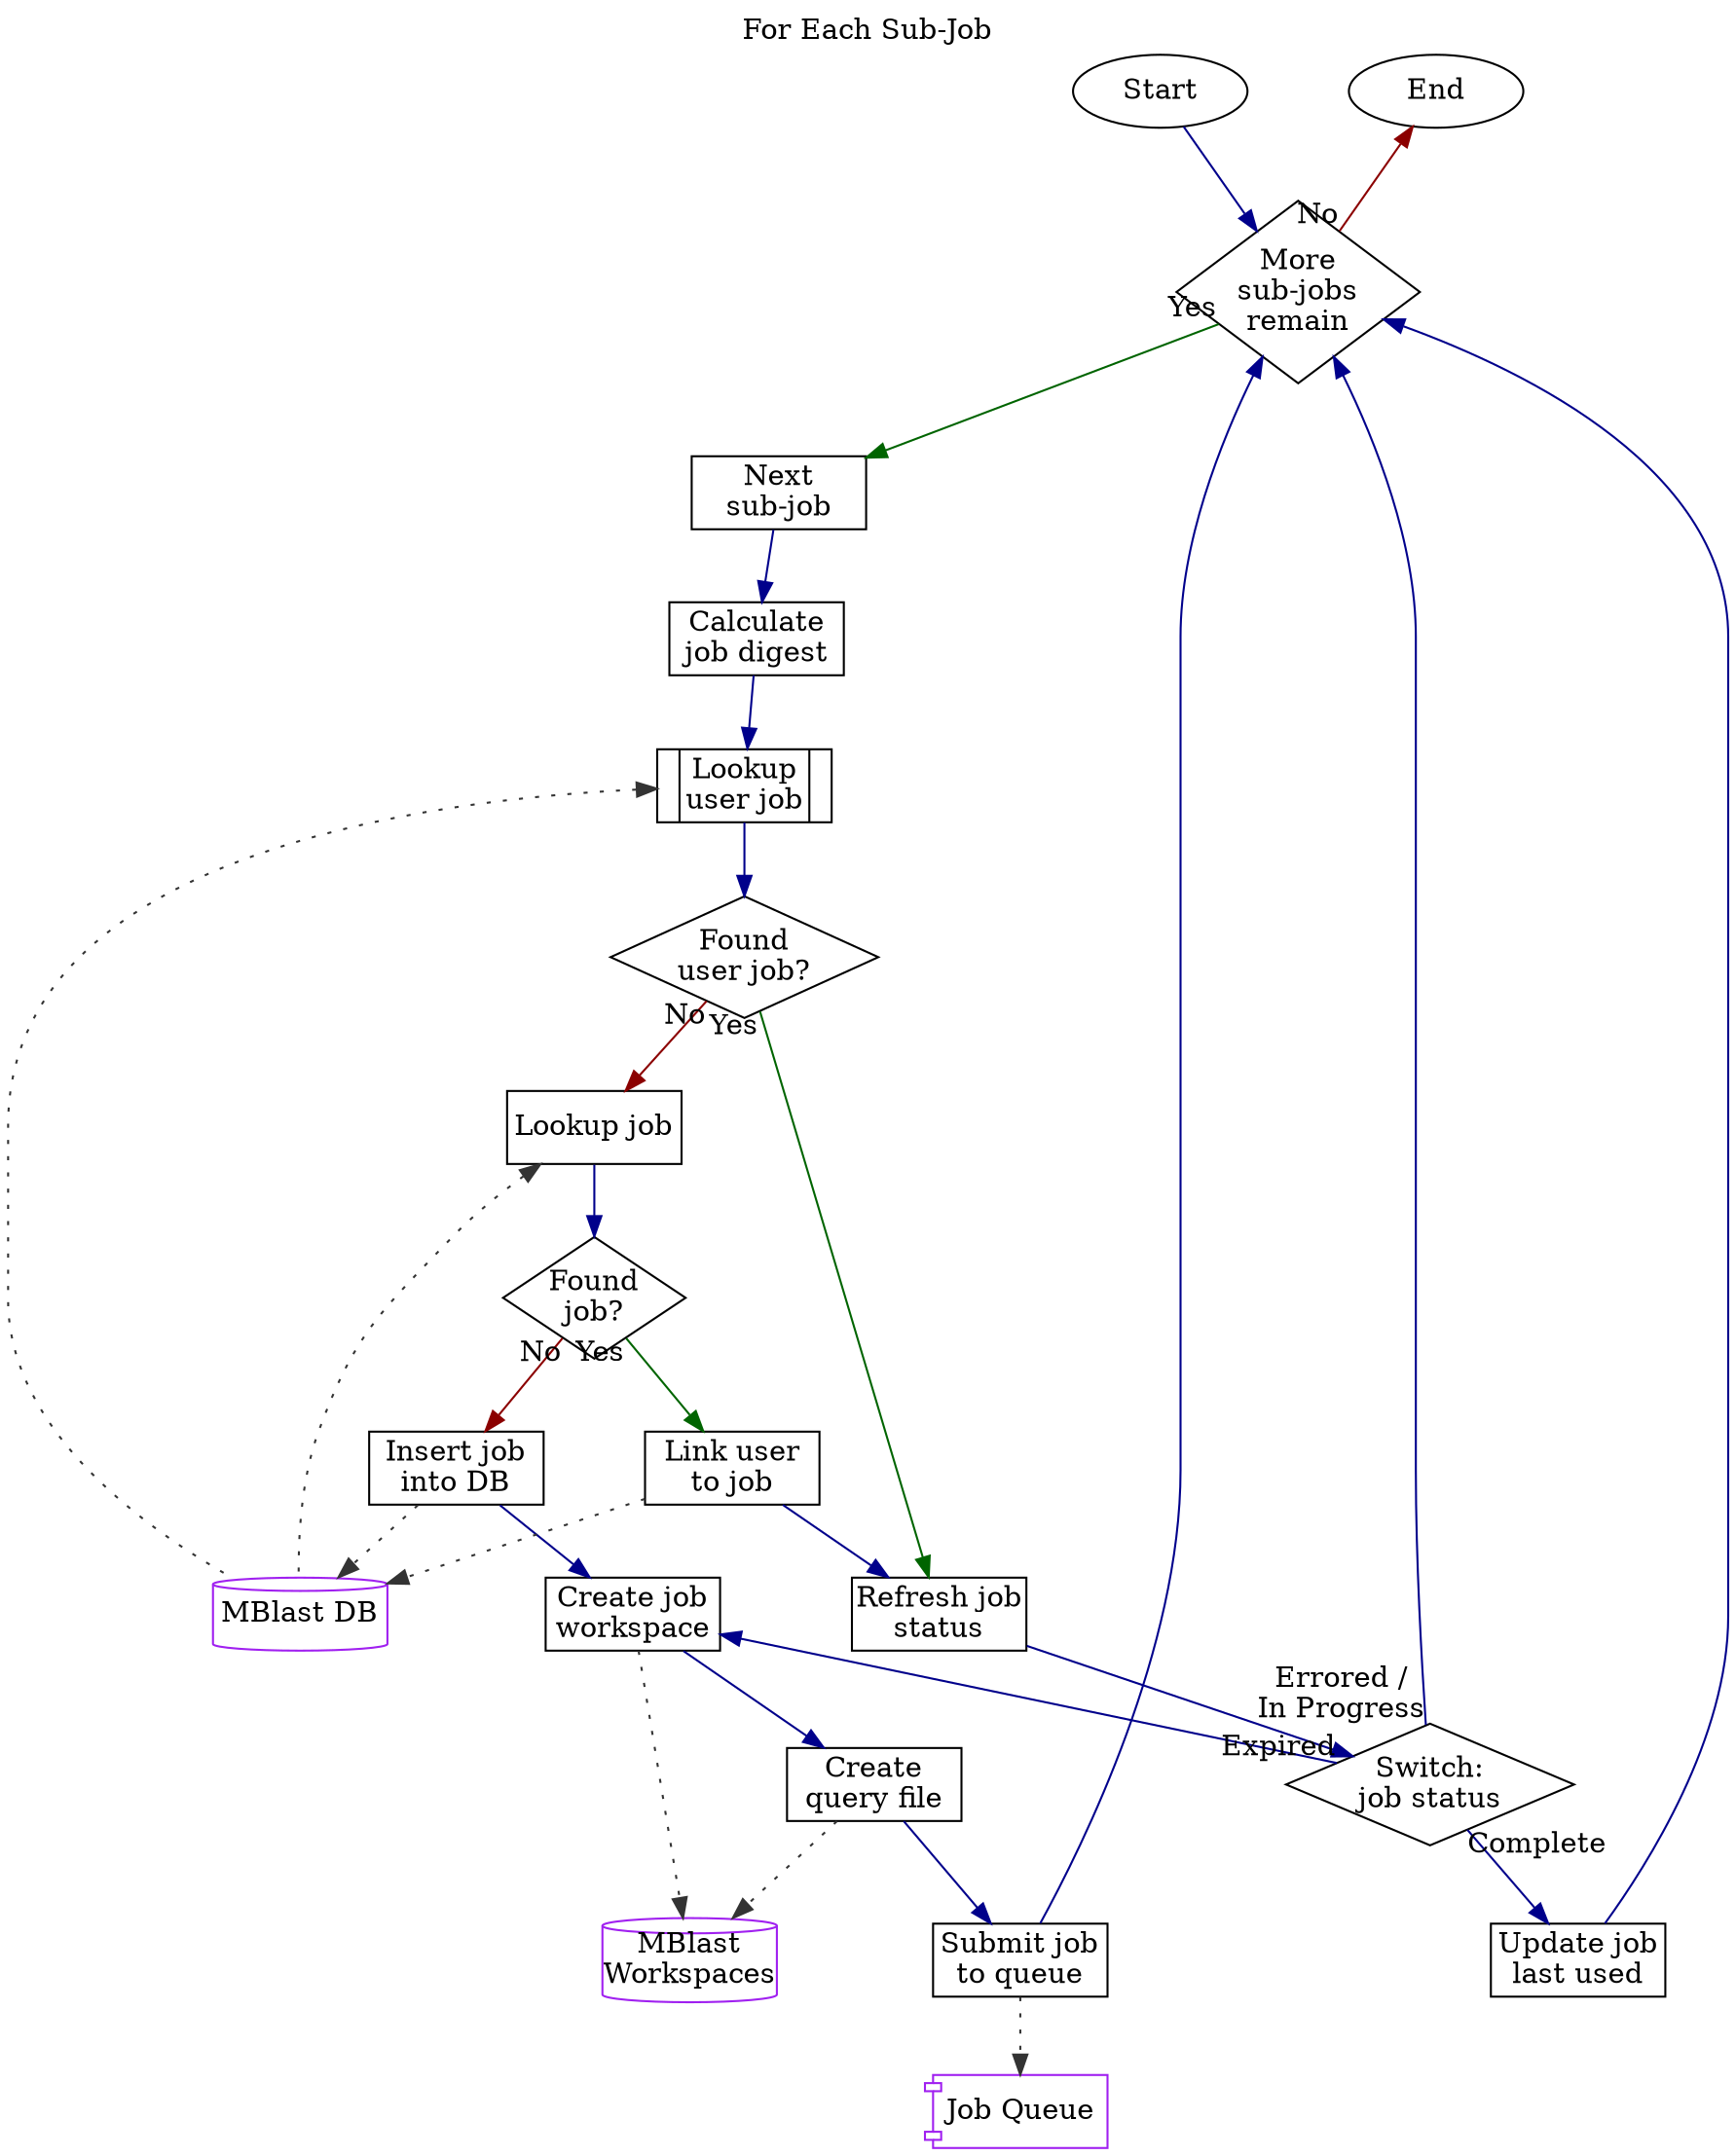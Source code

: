 digraph {
  // splines=ortho
  graph [nodesep=0.7]
  node  [shape=rect, margin=0, width="1.2"]
  edge  [color=darkblue]

  //
  // Nodes
  //

  // Start/End
  {
    node [shape=oval]

    Start
    End
  }

  // External Resources
  {
    node [color=purple, shape=cylinder]

    DB    [label="MBlast DB"]
    FS    [label="MBlast\nWorkspaces"]
    Queue [label="Job Queue", shape=component]
  }

  Remaining       [label="More\nsub-jobs\nremain", shape=diamond]
  NextJob         [label="Next\nsub-job"]
  HashJob         [label="Calculate\njob digest"]
  LookupUserJob   [label="|Lookup\nuser job|", shape=record]
  FoundUserJob    [label="Found\nuser job?", shape=diamond]
  LookupJob       [label="Lookup job"]
  FoundJob        [label="Found\njob?", shape=diamond]
  InsertJobIntoDB [label="Insert job\ninto DB"]
  CreateWorkspace [label="Create job\nworkspace"]
  CreateQueryFile [label="Create\nquery file"]
  SubmitToQueue   [label="Submit job\nto queue"]
  UpdateLastUsed  [label="Update job\nlast used"]
  RefreshStatus   [label="Refresh job\nstatus"]
  StatusSwitch    [label="Switch:\njob status", shape=diamond]
  LinkUser1       [label="Link user\nto job"]

  //
  // Edges
  //

  // To External Resources
  {
    edge [style=dotted, color="#333333"]

    LookupUserJob   -> DB [dir=back]
    LookupJob       -> DB [dir=back]
    InsertJobIntoDB -> DB
    LinkUser1       -> DB

    CreateWorkspace -> FS
    CreateQueryFile -> FS

    SubmitToQueue -> Queue
  }

  Start           -> Remaining

  Remaining       -> NextJob         [taillabel="Yes", color=darkgreen]
  End             -> Remaining       [headlabel="No", color=darkred, dir=back]

  NextJob         -> HashJob

  HashJob         -> LookupUserJob

  LookupUserJob   -> FoundUserJob

  FoundUserJob    -> RefreshStatus [taillabel="Yes", color=darkgreen]
  FoundUserJob    -> LookupJob     [taillabel="No", color=darkred]

  LookupJob       -> FoundJob

  FoundJob        -> LinkUser1       [taillabel="Yes", color=darkgreen]
  FoundJob        -> InsertJobIntoDB [taillabel="No", color=darkred]

  InsertJobIntoDB -> CreateWorkspace

  LinkUser1 -> RefreshStatus
  RefreshStatus   -> StatusSwitch

  StatusSwitch    -> Remaining       [taillabel="Errored /\nIn Progress"]
  StatusSwitch    -> UpdateLastUsed  [taillabel="Complete"]
  StatusSwitch    -> CreateWorkspace [taillabel="Expired", constraint=false]

  CreateWorkspace -> CreateQueryFile
  CreateQueryFile -> SubmitToQueue
  SubmitToQueue   -> Remaining
  UpdateLastUsed  -> Remaining

  //
  // Layout
  //

  label="For Each Sub-Job"
  labelloc="t"
}